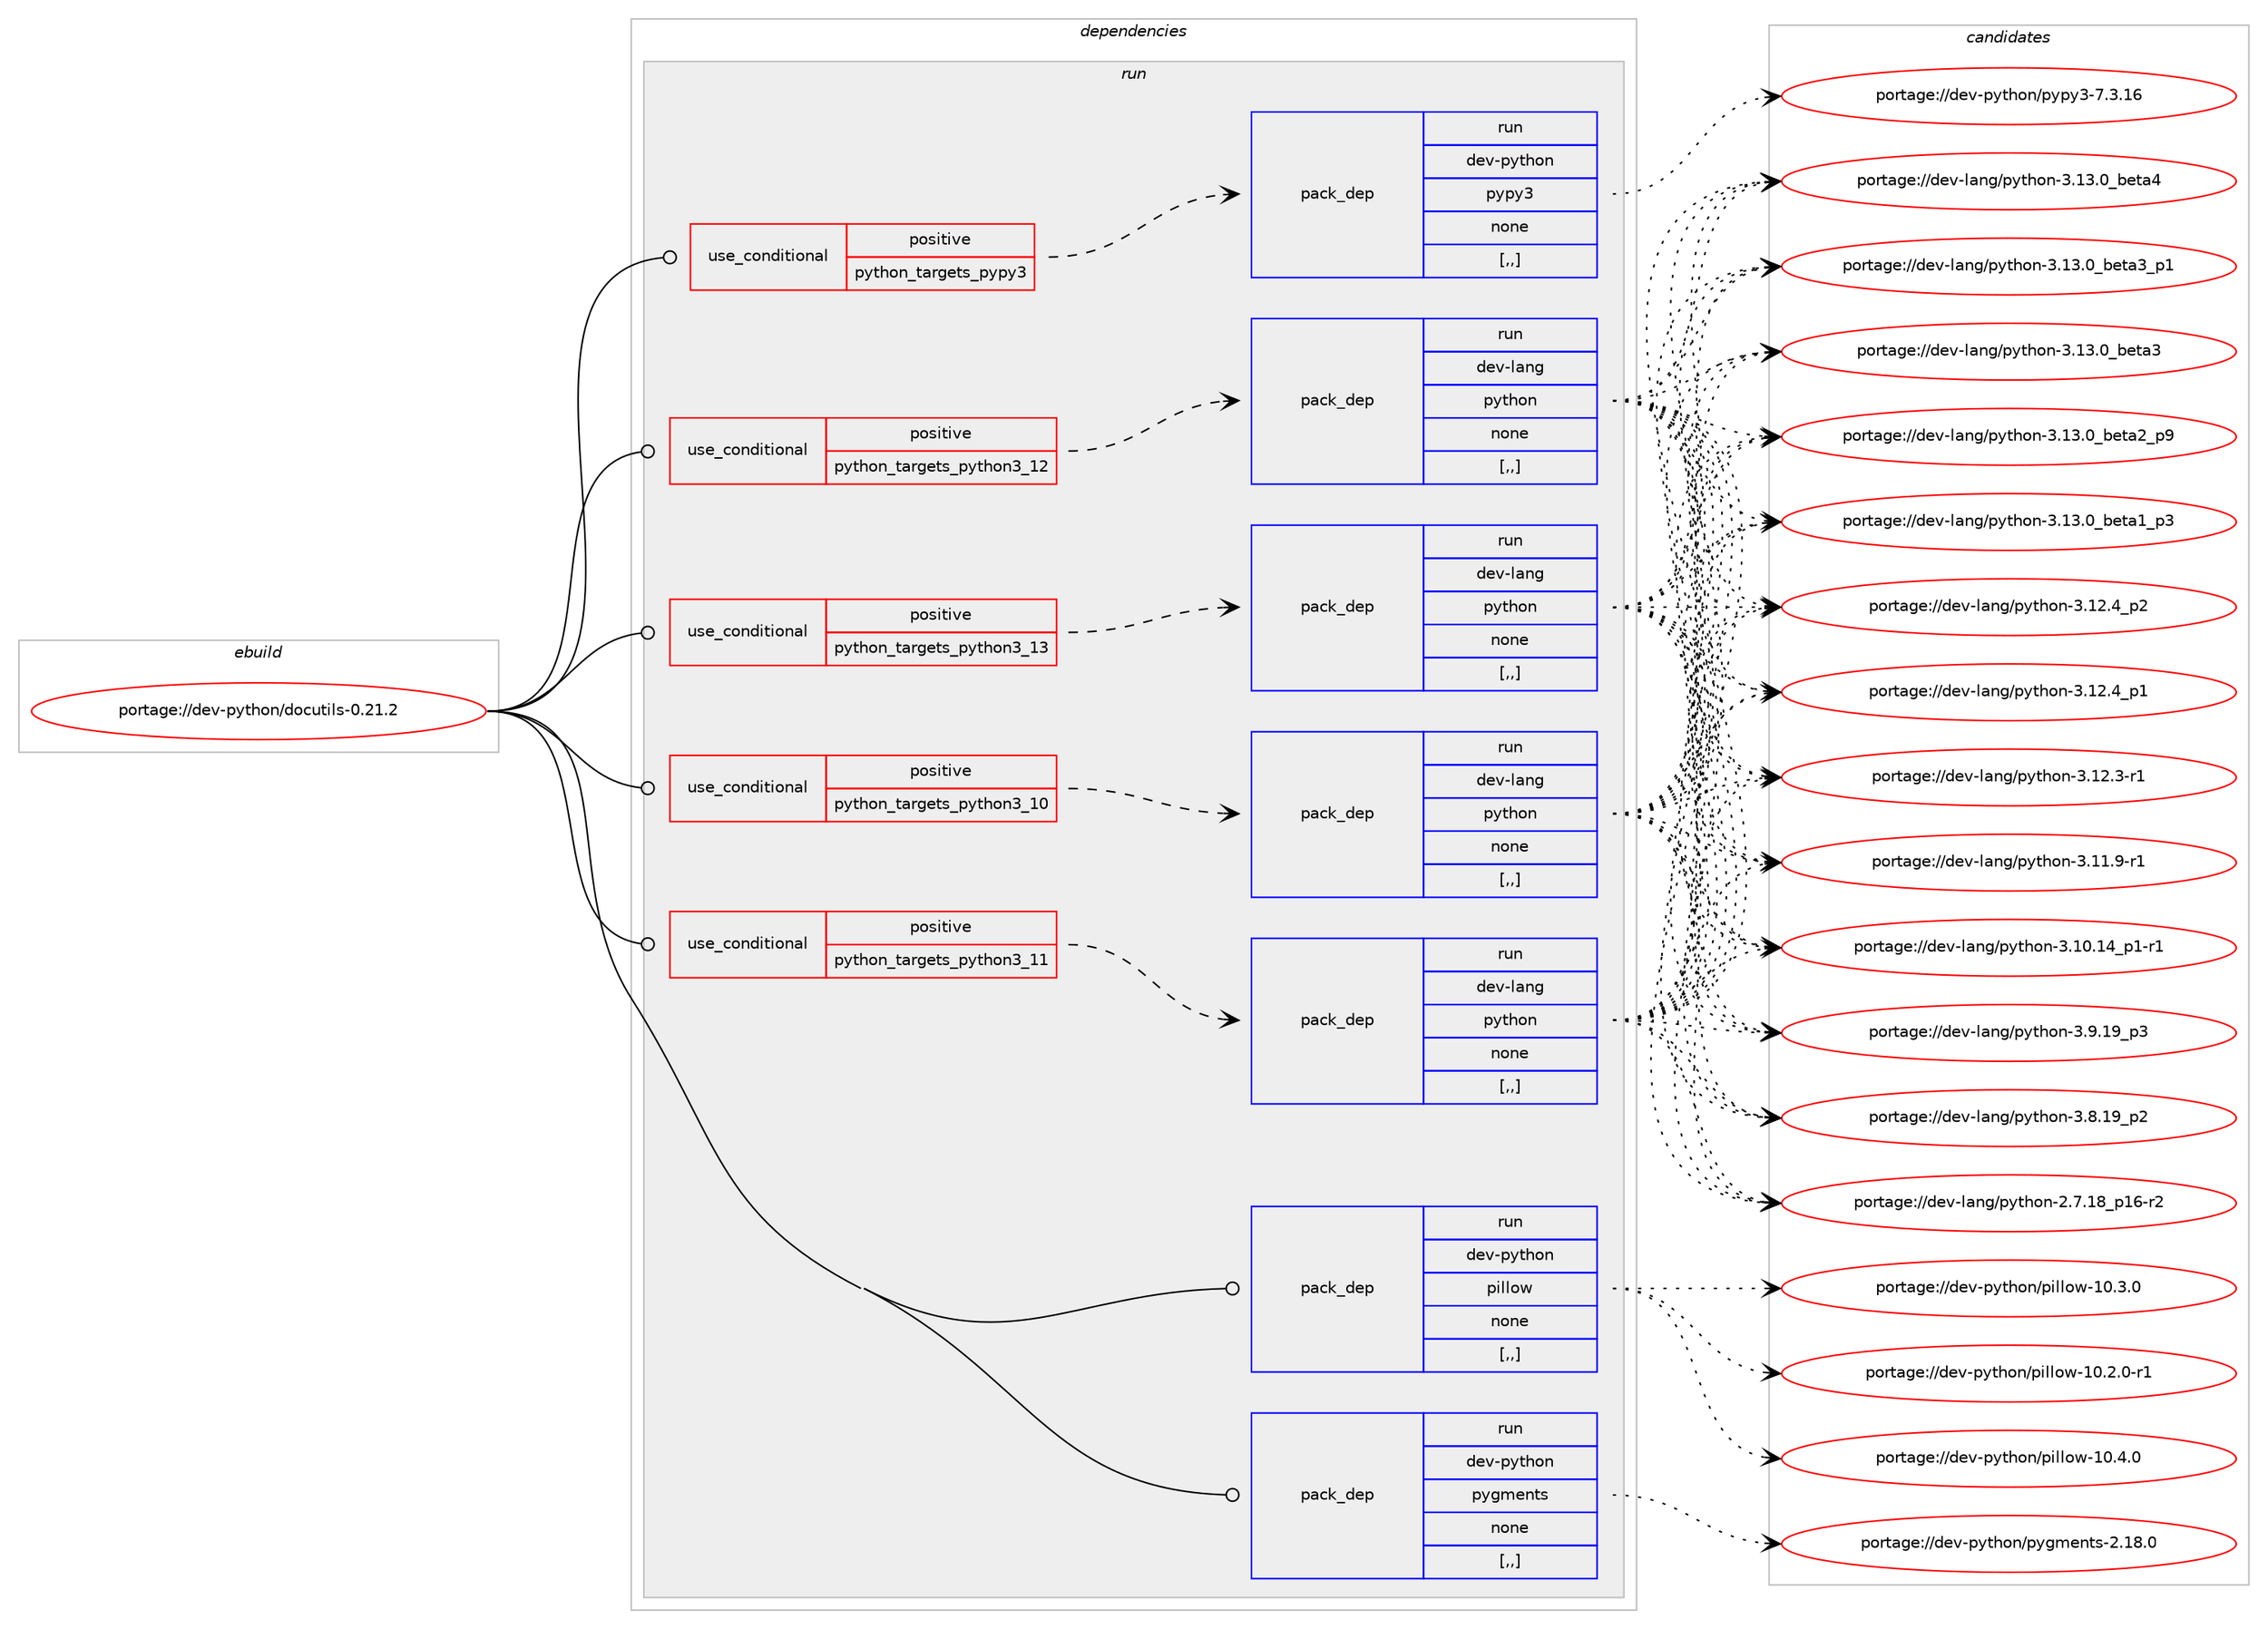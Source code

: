digraph prolog {

# *************
# Graph options
# *************

newrank=true;
concentrate=true;
compound=true;
graph [rankdir=LR,fontname=Helvetica,fontsize=10,ranksep=1.5];#, ranksep=2.5, nodesep=0.2];
edge  [arrowhead=vee];
node  [fontname=Helvetica,fontsize=10];

# **********
# The ebuild
# **********

subgraph cluster_leftcol {
color=gray;
label=<<i>ebuild</i>>;
id [label="portage://dev-python/docutils-0.21.2", color=red, width=4, href="../dev-python/docutils-0.21.2.svg"];
}

# ****************
# The dependencies
# ****************

subgraph cluster_midcol {
color=gray;
label=<<i>dependencies</i>>;
subgraph cluster_compile {
fillcolor="#eeeeee";
style=filled;
label=<<i>compile</i>>;
}
subgraph cluster_compileandrun {
fillcolor="#eeeeee";
style=filled;
label=<<i>compile and run</i>>;
}
subgraph cluster_run {
fillcolor="#eeeeee";
style=filled;
label=<<i>run</i>>;
subgraph cond32543 {
dependency145845 [label=<<TABLE BORDER="0" CELLBORDER="1" CELLSPACING="0" CELLPADDING="4"><TR><TD ROWSPAN="3" CELLPADDING="10">use_conditional</TD></TR><TR><TD>positive</TD></TR><TR><TD>python_targets_pypy3</TD></TR></TABLE>>, shape=none, color=red];
subgraph pack112055 {
dependency145846 [label=<<TABLE BORDER="0" CELLBORDER="1" CELLSPACING="0" CELLPADDING="4" WIDTH="220"><TR><TD ROWSPAN="6" CELLPADDING="30">pack_dep</TD></TR><TR><TD WIDTH="110">run</TD></TR><TR><TD>dev-python</TD></TR><TR><TD>pypy3</TD></TR><TR><TD>none</TD></TR><TR><TD>[,,]</TD></TR></TABLE>>, shape=none, color=blue];
}
dependency145845:e -> dependency145846:w [weight=20,style="dashed",arrowhead="vee"];
}
id:e -> dependency145845:w [weight=20,style="solid",arrowhead="odot"];
subgraph cond32544 {
dependency145847 [label=<<TABLE BORDER="0" CELLBORDER="1" CELLSPACING="0" CELLPADDING="4"><TR><TD ROWSPAN="3" CELLPADDING="10">use_conditional</TD></TR><TR><TD>positive</TD></TR><TR><TD>python_targets_python3_10</TD></TR></TABLE>>, shape=none, color=red];
subgraph pack112056 {
dependency145848 [label=<<TABLE BORDER="0" CELLBORDER="1" CELLSPACING="0" CELLPADDING="4" WIDTH="220"><TR><TD ROWSPAN="6" CELLPADDING="30">pack_dep</TD></TR><TR><TD WIDTH="110">run</TD></TR><TR><TD>dev-lang</TD></TR><TR><TD>python</TD></TR><TR><TD>none</TD></TR><TR><TD>[,,]</TD></TR></TABLE>>, shape=none, color=blue];
}
dependency145847:e -> dependency145848:w [weight=20,style="dashed",arrowhead="vee"];
}
id:e -> dependency145847:w [weight=20,style="solid",arrowhead="odot"];
subgraph cond32545 {
dependency145849 [label=<<TABLE BORDER="0" CELLBORDER="1" CELLSPACING="0" CELLPADDING="4"><TR><TD ROWSPAN="3" CELLPADDING="10">use_conditional</TD></TR><TR><TD>positive</TD></TR><TR><TD>python_targets_python3_11</TD></TR></TABLE>>, shape=none, color=red];
subgraph pack112057 {
dependency145850 [label=<<TABLE BORDER="0" CELLBORDER="1" CELLSPACING="0" CELLPADDING="4" WIDTH="220"><TR><TD ROWSPAN="6" CELLPADDING="30">pack_dep</TD></TR><TR><TD WIDTH="110">run</TD></TR><TR><TD>dev-lang</TD></TR><TR><TD>python</TD></TR><TR><TD>none</TD></TR><TR><TD>[,,]</TD></TR></TABLE>>, shape=none, color=blue];
}
dependency145849:e -> dependency145850:w [weight=20,style="dashed",arrowhead="vee"];
}
id:e -> dependency145849:w [weight=20,style="solid",arrowhead="odot"];
subgraph cond32546 {
dependency145851 [label=<<TABLE BORDER="0" CELLBORDER="1" CELLSPACING="0" CELLPADDING="4"><TR><TD ROWSPAN="3" CELLPADDING="10">use_conditional</TD></TR><TR><TD>positive</TD></TR><TR><TD>python_targets_python3_12</TD></TR></TABLE>>, shape=none, color=red];
subgraph pack112058 {
dependency145852 [label=<<TABLE BORDER="0" CELLBORDER="1" CELLSPACING="0" CELLPADDING="4" WIDTH="220"><TR><TD ROWSPAN="6" CELLPADDING="30">pack_dep</TD></TR><TR><TD WIDTH="110">run</TD></TR><TR><TD>dev-lang</TD></TR><TR><TD>python</TD></TR><TR><TD>none</TD></TR><TR><TD>[,,]</TD></TR></TABLE>>, shape=none, color=blue];
}
dependency145851:e -> dependency145852:w [weight=20,style="dashed",arrowhead="vee"];
}
id:e -> dependency145851:w [weight=20,style="solid",arrowhead="odot"];
subgraph cond32547 {
dependency145853 [label=<<TABLE BORDER="0" CELLBORDER="1" CELLSPACING="0" CELLPADDING="4"><TR><TD ROWSPAN="3" CELLPADDING="10">use_conditional</TD></TR><TR><TD>positive</TD></TR><TR><TD>python_targets_python3_13</TD></TR></TABLE>>, shape=none, color=red];
subgraph pack112059 {
dependency145854 [label=<<TABLE BORDER="0" CELLBORDER="1" CELLSPACING="0" CELLPADDING="4" WIDTH="220"><TR><TD ROWSPAN="6" CELLPADDING="30">pack_dep</TD></TR><TR><TD WIDTH="110">run</TD></TR><TR><TD>dev-lang</TD></TR><TR><TD>python</TD></TR><TR><TD>none</TD></TR><TR><TD>[,,]</TD></TR></TABLE>>, shape=none, color=blue];
}
dependency145853:e -> dependency145854:w [weight=20,style="dashed",arrowhead="vee"];
}
id:e -> dependency145853:w [weight=20,style="solid",arrowhead="odot"];
subgraph pack112060 {
dependency145855 [label=<<TABLE BORDER="0" CELLBORDER="1" CELLSPACING="0" CELLPADDING="4" WIDTH="220"><TR><TD ROWSPAN="6" CELLPADDING="30">pack_dep</TD></TR><TR><TD WIDTH="110">run</TD></TR><TR><TD>dev-python</TD></TR><TR><TD>pillow</TD></TR><TR><TD>none</TD></TR><TR><TD>[,,]</TD></TR></TABLE>>, shape=none, color=blue];
}
id:e -> dependency145855:w [weight=20,style="solid",arrowhead="odot"];
subgraph pack112061 {
dependency145856 [label=<<TABLE BORDER="0" CELLBORDER="1" CELLSPACING="0" CELLPADDING="4" WIDTH="220"><TR><TD ROWSPAN="6" CELLPADDING="30">pack_dep</TD></TR><TR><TD WIDTH="110">run</TD></TR><TR><TD>dev-python</TD></TR><TR><TD>pygments</TD></TR><TR><TD>none</TD></TR><TR><TD>[,,]</TD></TR></TABLE>>, shape=none, color=blue];
}
id:e -> dependency145856:w [weight=20,style="solid",arrowhead="odot"];
}
}

# **************
# The candidates
# **************

subgraph cluster_choices {
rank=same;
color=gray;
label=<<i>candidates</i>>;

subgraph choice112055 {
color=black;
nodesep=1;
choice10010111845112121116104111110471121211121215145554651464954 [label="portage://dev-python/pypy3-7.3.16", color=red, width=4,href="../dev-python/pypy3-7.3.16.svg"];
dependency145846:e -> choice10010111845112121116104111110471121211121215145554651464954:w [style=dotted,weight="100"];
}
subgraph choice112056 {
color=black;
nodesep=1;
choice1001011184510897110103471121211161041111104551464951464895981011169752 [label="portage://dev-lang/python-3.13.0_beta4", color=red, width=4,href="../dev-lang/python-3.13.0_beta4.svg"];
choice10010111845108971101034711212111610411111045514649514648959810111697519511249 [label="portage://dev-lang/python-3.13.0_beta3_p1", color=red, width=4,href="../dev-lang/python-3.13.0_beta3_p1.svg"];
choice1001011184510897110103471121211161041111104551464951464895981011169751 [label="portage://dev-lang/python-3.13.0_beta3", color=red, width=4,href="../dev-lang/python-3.13.0_beta3.svg"];
choice10010111845108971101034711212111610411111045514649514648959810111697509511257 [label="portage://dev-lang/python-3.13.0_beta2_p9", color=red, width=4,href="../dev-lang/python-3.13.0_beta2_p9.svg"];
choice10010111845108971101034711212111610411111045514649514648959810111697499511251 [label="portage://dev-lang/python-3.13.0_beta1_p3", color=red, width=4,href="../dev-lang/python-3.13.0_beta1_p3.svg"];
choice100101118451089711010347112121116104111110455146495046529511250 [label="portage://dev-lang/python-3.12.4_p2", color=red, width=4,href="../dev-lang/python-3.12.4_p2.svg"];
choice100101118451089711010347112121116104111110455146495046529511249 [label="portage://dev-lang/python-3.12.4_p1", color=red, width=4,href="../dev-lang/python-3.12.4_p1.svg"];
choice100101118451089711010347112121116104111110455146495046514511449 [label="portage://dev-lang/python-3.12.3-r1", color=red, width=4,href="../dev-lang/python-3.12.3-r1.svg"];
choice100101118451089711010347112121116104111110455146494946574511449 [label="portage://dev-lang/python-3.11.9-r1", color=red, width=4,href="../dev-lang/python-3.11.9-r1.svg"];
choice100101118451089711010347112121116104111110455146494846495295112494511449 [label="portage://dev-lang/python-3.10.14_p1-r1", color=red, width=4,href="../dev-lang/python-3.10.14_p1-r1.svg"];
choice100101118451089711010347112121116104111110455146574649579511251 [label="portage://dev-lang/python-3.9.19_p3", color=red, width=4,href="../dev-lang/python-3.9.19_p3.svg"];
choice100101118451089711010347112121116104111110455146564649579511250 [label="portage://dev-lang/python-3.8.19_p2", color=red, width=4,href="../dev-lang/python-3.8.19_p2.svg"];
choice100101118451089711010347112121116104111110455046554649569511249544511450 [label="portage://dev-lang/python-2.7.18_p16-r2", color=red, width=4,href="../dev-lang/python-2.7.18_p16-r2.svg"];
dependency145848:e -> choice1001011184510897110103471121211161041111104551464951464895981011169752:w [style=dotted,weight="100"];
dependency145848:e -> choice10010111845108971101034711212111610411111045514649514648959810111697519511249:w [style=dotted,weight="100"];
dependency145848:e -> choice1001011184510897110103471121211161041111104551464951464895981011169751:w [style=dotted,weight="100"];
dependency145848:e -> choice10010111845108971101034711212111610411111045514649514648959810111697509511257:w [style=dotted,weight="100"];
dependency145848:e -> choice10010111845108971101034711212111610411111045514649514648959810111697499511251:w [style=dotted,weight="100"];
dependency145848:e -> choice100101118451089711010347112121116104111110455146495046529511250:w [style=dotted,weight="100"];
dependency145848:e -> choice100101118451089711010347112121116104111110455146495046529511249:w [style=dotted,weight="100"];
dependency145848:e -> choice100101118451089711010347112121116104111110455146495046514511449:w [style=dotted,weight="100"];
dependency145848:e -> choice100101118451089711010347112121116104111110455146494946574511449:w [style=dotted,weight="100"];
dependency145848:e -> choice100101118451089711010347112121116104111110455146494846495295112494511449:w [style=dotted,weight="100"];
dependency145848:e -> choice100101118451089711010347112121116104111110455146574649579511251:w [style=dotted,weight="100"];
dependency145848:e -> choice100101118451089711010347112121116104111110455146564649579511250:w [style=dotted,weight="100"];
dependency145848:e -> choice100101118451089711010347112121116104111110455046554649569511249544511450:w [style=dotted,weight="100"];
}
subgraph choice112057 {
color=black;
nodesep=1;
choice1001011184510897110103471121211161041111104551464951464895981011169752 [label="portage://dev-lang/python-3.13.0_beta4", color=red, width=4,href="../dev-lang/python-3.13.0_beta4.svg"];
choice10010111845108971101034711212111610411111045514649514648959810111697519511249 [label="portage://dev-lang/python-3.13.0_beta3_p1", color=red, width=4,href="../dev-lang/python-3.13.0_beta3_p1.svg"];
choice1001011184510897110103471121211161041111104551464951464895981011169751 [label="portage://dev-lang/python-3.13.0_beta3", color=red, width=4,href="../dev-lang/python-3.13.0_beta3.svg"];
choice10010111845108971101034711212111610411111045514649514648959810111697509511257 [label="portage://dev-lang/python-3.13.0_beta2_p9", color=red, width=4,href="../dev-lang/python-3.13.0_beta2_p9.svg"];
choice10010111845108971101034711212111610411111045514649514648959810111697499511251 [label="portage://dev-lang/python-3.13.0_beta1_p3", color=red, width=4,href="../dev-lang/python-3.13.0_beta1_p3.svg"];
choice100101118451089711010347112121116104111110455146495046529511250 [label="portage://dev-lang/python-3.12.4_p2", color=red, width=4,href="../dev-lang/python-3.12.4_p2.svg"];
choice100101118451089711010347112121116104111110455146495046529511249 [label="portage://dev-lang/python-3.12.4_p1", color=red, width=4,href="../dev-lang/python-3.12.4_p1.svg"];
choice100101118451089711010347112121116104111110455146495046514511449 [label="portage://dev-lang/python-3.12.3-r1", color=red, width=4,href="../dev-lang/python-3.12.3-r1.svg"];
choice100101118451089711010347112121116104111110455146494946574511449 [label="portage://dev-lang/python-3.11.9-r1", color=red, width=4,href="../dev-lang/python-3.11.9-r1.svg"];
choice100101118451089711010347112121116104111110455146494846495295112494511449 [label="portage://dev-lang/python-3.10.14_p1-r1", color=red, width=4,href="../dev-lang/python-3.10.14_p1-r1.svg"];
choice100101118451089711010347112121116104111110455146574649579511251 [label="portage://dev-lang/python-3.9.19_p3", color=red, width=4,href="../dev-lang/python-3.9.19_p3.svg"];
choice100101118451089711010347112121116104111110455146564649579511250 [label="portage://dev-lang/python-3.8.19_p2", color=red, width=4,href="../dev-lang/python-3.8.19_p2.svg"];
choice100101118451089711010347112121116104111110455046554649569511249544511450 [label="portage://dev-lang/python-2.7.18_p16-r2", color=red, width=4,href="../dev-lang/python-2.7.18_p16-r2.svg"];
dependency145850:e -> choice1001011184510897110103471121211161041111104551464951464895981011169752:w [style=dotted,weight="100"];
dependency145850:e -> choice10010111845108971101034711212111610411111045514649514648959810111697519511249:w [style=dotted,weight="100"];
dependency145850:e -> choice1001011184510897110103471121211161041111104551464951464895981011169751:w [style=dotted,weight="100"];
dependency145850:e -> choice10010111845108971101034711212111610411111045514649514648959810111697509511257:w [style=dotted,weight="100"];
dependency145850:e -> choice10010111845108971101034711212111610411111045514649514648959810111697499511251:w [style=dotted,weight="100"];
dependency145850:e -> choice100101118451089711010347112121116104111110455146495046529511250:w [style=dotted,weight="100"];
dependency145850:e -> choice100101118451089711010347112121116104111110455146495046529511249:w [style=dotted,weight="100"];
dependency145850:e -> choice100101118451089711010347112121116104111110455146495046514511449:w [style=dotted,weight="100"];
dependency145850:e -> choice100101118451089711010347112121116104111110455146494946574511449:w [style=dotted,weight="100"];
dependency145850:e -> choice100101118451089711010347112121116104111110455146494846495295112494511449:w [style=dotted,weight="100"];
dependency145850:e -> choice100101118451089711010347112121116104111110455146574649579511251:w [style=dotted,weight="100"];
dependency145850:e -> choice100101118451089711010347112121116104111110455146564649579511250:w [style=dotted,weight="100"];
dependency145850:e -> choice100101118451089711010347112121116104111110455046554649569511249544511450:w [style=dotted,weight="100"];
}
subgraph choice112058 {
color=black;
nodesep=1;
choice1001011184510897110103471121211161041111104551464951464895981011169752 [label="portage://dev-lang/python-3.13.0_beta4", color=red, width=4,href="../dev-lang/python-3.13.0_beta4.svg"];
choice10010111845108971101034711212111610411111045514649514648959810111697519511249 [label="portage://dev-lang/python-3.13.0_beta3_p1", color=red, width=4,href="../dev-lang/python-3.13.0_beta3_p1.svg"];
choice1001011184510897110103471121211161041111104551464951464895981011169751 [label="portage://dev-lang/python-3.13.0_beta3", color=red, width=4,href="../dev-lang/python-3.13.0_beta3.svg"];
choice10010111845108971101034711212111610411111045514649514648959810111697509511257 [label="portage://dev-lang/python-3.13.0_beta2_p9", color=red, width=4,href="../dev-lang/python-3.13.0_beta2_p9.svg"];
choice10010111845108971101034711212111610411111045514649514648959810111697499511251 [label="portage://dev-lang/python-3.13.0_beta1_p3", color=red, width=4,href="../dev-lang/python-3.13.0_beta1_p3.svg"];
choice100101118451089711010347112121116104111110455146495046529511250 [label="portage://dev-lang/python-3.12.4_p2", color=red, width=4,href="../dev-lang/python-3.12.4_p2.svg"];
choice100101118451089711010347112121116104111110455146495046529511249 [label="portage://dev-lang/python-3.12.4_p1", color=red, width=4,href="../dev-lang/python-3.12.4_p1.svg"];
choice100101118451089711010347112121116104111110455146495046514511449 [label="portage://dev-lang/python-3.12.3-r1", color=red, width=4,href="../dev-lang/python-3.12.3-r1.svg"];
choice100101118451089711010347112121116104111110455146494946574511449 [label="portage://dev-lang/python-3.11.9-r1", color=red, width=4,href="../dev-lang/python-3.11.9-r1.svg"];
choice100101118451089711010347112121116104111110455146494846495295112494511449 [label="portage://dev-lang/python-3.10.14_p1-r1", color=red, width=4,href="../dev-lang/python-3.10.14_p1-r1.svg"];
choice100101118451089711010347112121116104111110455146574649579511251 [label="portage://dev-lang/python-3.9.19_p3", color=red, width=4,href="../dev-lang/python-3.9.19_p3.svg"];
choice100101118451089711010347112121116104111110455146564649579511250 [label="portage://dev-lang/python-3.8.19_p2", color=red, width=4,href="../dev-lang/python-3.8.19_p2.svg"];
choice100101118451089711010347112121116104111110455046554649569511249544511450 [label="portage://dev-lang/python-2.7.18_p16-r2", color=red, width=4,href="../dev-lang/python-2.7.18_p16-r2.svg"];
dependency145852:e -> choice1001011184510897110103471121211161041111104551464951464895981011169752:w [style=dotted,weight="100"];
dependency145852:e -> choice10010111845108971101034711212111610411111045514649514648959810111697519511249:w [style=dotted,weight="100"];
dependency145852:e -> choice1001011184510897110103471121211161041111104551464951464895981011169751:w [style=dotted,weight="100"];
dependency145852:e -> choice10010111845108971101034711212111610411111045514649514648959810111697509511257:w [style=dotted,weight="100"];
dependency145852:e -> choice10010111845108971101034711212111610411111045514649514648959810111697499511251:w [style=dotted,weight="100"];
dependency145852:e -> choice100101118451089711010347112121116104111110455146495046529511250:w [style=dotted,weight="100"];
dependency145852:e -> choice100101118451089711010347112121116104111110455146495046529511249:w [style=dotted,weight="100"];
dependency145852:e -> choice100101118451089711010347112121116104111110455146495046514511449:w [style=dotted,weight="100"];
dependency145852:e -> choice100101118451089711010347112121116104111110455146494946574511449:w [style=dotted,weight="100"];
dependency145852:e -> choice100101118451089711010347112121116104111110455146494846495295112494511449:w [style=dotted,weight="100"];
dependency145852:e -> choice100101118451089711010347112121116104111110455146574649579511251:w [style=dotted,weight="100"];
dependency145852:e -> choice100101118451089711010347112121116104111110455146564649579511250:w [style=dotted,weight="100"];
dependency145852:e -> choice100101118451089711010347112121116104111110455046554649569511249544511450:w [style=dotted,weight="100"];
}
subgraph choice112059 {
color=black;
nodesep=1;
choice1001011184510897110103471121211161041111104551464951464895981011169752 [label="portage://dev-lang/python-3.13.0_beta4", color=red, width=4,href="../dev-lang/python-3.13.0_beta4.svg"];
choice10010111845108971101034711212111610411111045514649514648959810111697519511249 [label="portage://dev-lang/python-3.13.0_beta3_p1", color=red, width=4,href="../dev-lang/python-3.13.0_beta3_p1.svg"];
choice1001011184510897110103471121211161041111104551464951464895981011169751 [label="portage://dev-lang/python-3.13.0_beta3", color=red, width=4,href="../dev-lang/python-3.13.0_beta3.svg"];
choice10010111845108971101034711212111610411111045514649514648959810111697509511257 [label="portage://dev-lang/python-3.13.0_beta2_p9", color=red, width=4,href="../dev-lang/python-3.13.0_beta2_p9.svg"];
choice10010111845108971101034711212111610411111045514649514648959810111697499511251 [label="portage://dev-lang/python-3.13.0_beta1_p3", color=red, width=4,href="../dev-lang/python-3.13.0_beta1_p3.svg"];
choice100101118451089711010347112121116104111110455146495046529511250 [label="portage://dev-lang/python-3.12.4_p2", color=red, width=4,href="../dev-lang/python-3.12.4_p2.svg"];
choice100101118451089711010347112121116104111110455146495046529511249 [label="portage://dev-lang/python-3.12.4_p1", color=red, width=4,href="../dev-lang/python-3.12.4_p1.svg"];
choice100101118451089711010347112121116104111110455146495046514511449 [label="portage://dev-lang/python-3.12.3-r1", color=red, width=4,href="../dev-lang/python-3.12.3-r1.svg"];
choice100101118451089711010347112121116104111110455146494946574511449 [label="portage://dev-lang/python-3.11.9-r1", color=red, width=4,href="../dev-lang/python-3.11.9-r1.svg"];
choice100101118451089711010347112121116104111110455146494846495295112494511449 [label="portage://dev-lang/python-3.10.14_p1-r1", color=red, width=4,href="../dev-lang/python-3.10.14_p1-r1.svg"];
choice100101118451089711010347112121116104111110455146574649579511251 [label="portage://dev-lang/python-3.9.19_p3", color=red, width=4,href="../dev-lang/python-3.9.19_p3.svg"];
choice100101118451089711010347112121116104111110455146564649579511250 [label="portage://dev-lang/python-3.8.19_p2", color=red, width=4,href="../dev-lang/python-3.8.19_p2.svg"];
choice100101118451089711010347112121116104111110455046554649569511249544511450 [label="portage://dev-lang/python-2.7.18_p16-r2", color=red, width=4,href="../dev-lang/python-2.7.18_p16-r2.svg"];
dependency145854:e -> choice1001011184510897110103471121211161041111104551464951464895981011169752:w [style=dotted,weight="100"];
dependency145854:e -> choice10010111845108971101034711212111610411111045514649514648959810111697519511249:w [style=dotted,weight="100"];
dependency145854:e -> choice1001011184510897110103471121211161041111104551464951464895981011169751:w [style=dotted,weight="100"];
dependency145854:e -> choice10010111845108971101034711212111610411111045514649514648959810111697509511257:w [style=dotted,weight="100"];
dependency145854:e -> choice10010111845108971101034711212111610411111045514649514648959810111697499511251:w [style=dotted,weight="100"];
dependency145854:e -> choice100101118451089711010347112121116104111110455146495046529511250:w [style=dotted,weight="100"];
dependency145854:e -> choice100101118451089711010347112121116104111110455146495046529511249:w [style=dotted,weight="100"];
dependency145854:e -> choice100101118451089711010347112121116104111110455146495046514511449:w [style=dotted,weight="100"];
dependency145854:e -> choice100101118451089711010347112121116104111110455146494946574511449:w [style=dotted,weight="100"];
dependency145854:e -> choice100101118451089711010347112121116104111110455146494846495295112494511449:w [style=dotted,weight="100"];
dependency145854:e -> choice100101118451089711010347112121116104111110455146574649579511251:w [style=dotted,weight="100"];
dependency145854:e -> choice100101118451089711010347112121116104111110455146564649579511250:w [style=dotted,weight="100"];
dependency145854:e -> choice100101118451089711010347112121116104111110455046554649569511249544511450:w [style=dotted,weight="100"];
}
subgraph choice112060 {
color=black;
nodesep=1;
choice100101118451121211161041111104711210510810811111945494846524648 [label="portage://dev-python/pillow-10.4.0", color=red, width=4,href="../dev-python/pillow-10.4.0.svg"];
choice100101118451121211161041111104711210510810811111945494846514648 [label="portage://dev-python/pillow-10.3.0", color=red, width=4,href="../dev-python/pillow-10.3.0.svg"];
choice1001011184511212111610411111047112105108108111119454948465046484511449 [label="portage://dev-python/pillow-10.2.0-r1", color=red, width=4,href="../dev-python/pillow-10.2.0-r1.svg"];
dependency145855:e -> choice100101118451121211161041111104711210510810811111945494846524648:w [style=dotted,weight="100"];
dependency145855:e -> choice100101118451121211161041111104711210510810811111945494846514648:w [style=dotted,weight="100"];
dependency145855:e -> choice1001011184511212111610411111047112105108108111119454948465046484511449:w [style=dotted,weight="100"];
}
subgraph choice112061 {
color=black;
nodesep=1;
choice100101118451121211161041111104711212110310910111011611545504649564648 [label="portage://dev-python/pygments-2.18.0", color=red, width=4,href="../dev-python/pygments-2.18.0.svg"];
dependency145856:e -> choice100101118451121211161041111104711212110310910111011611545504649564648:w [style=dotted,weight="100"];
}
}

}

